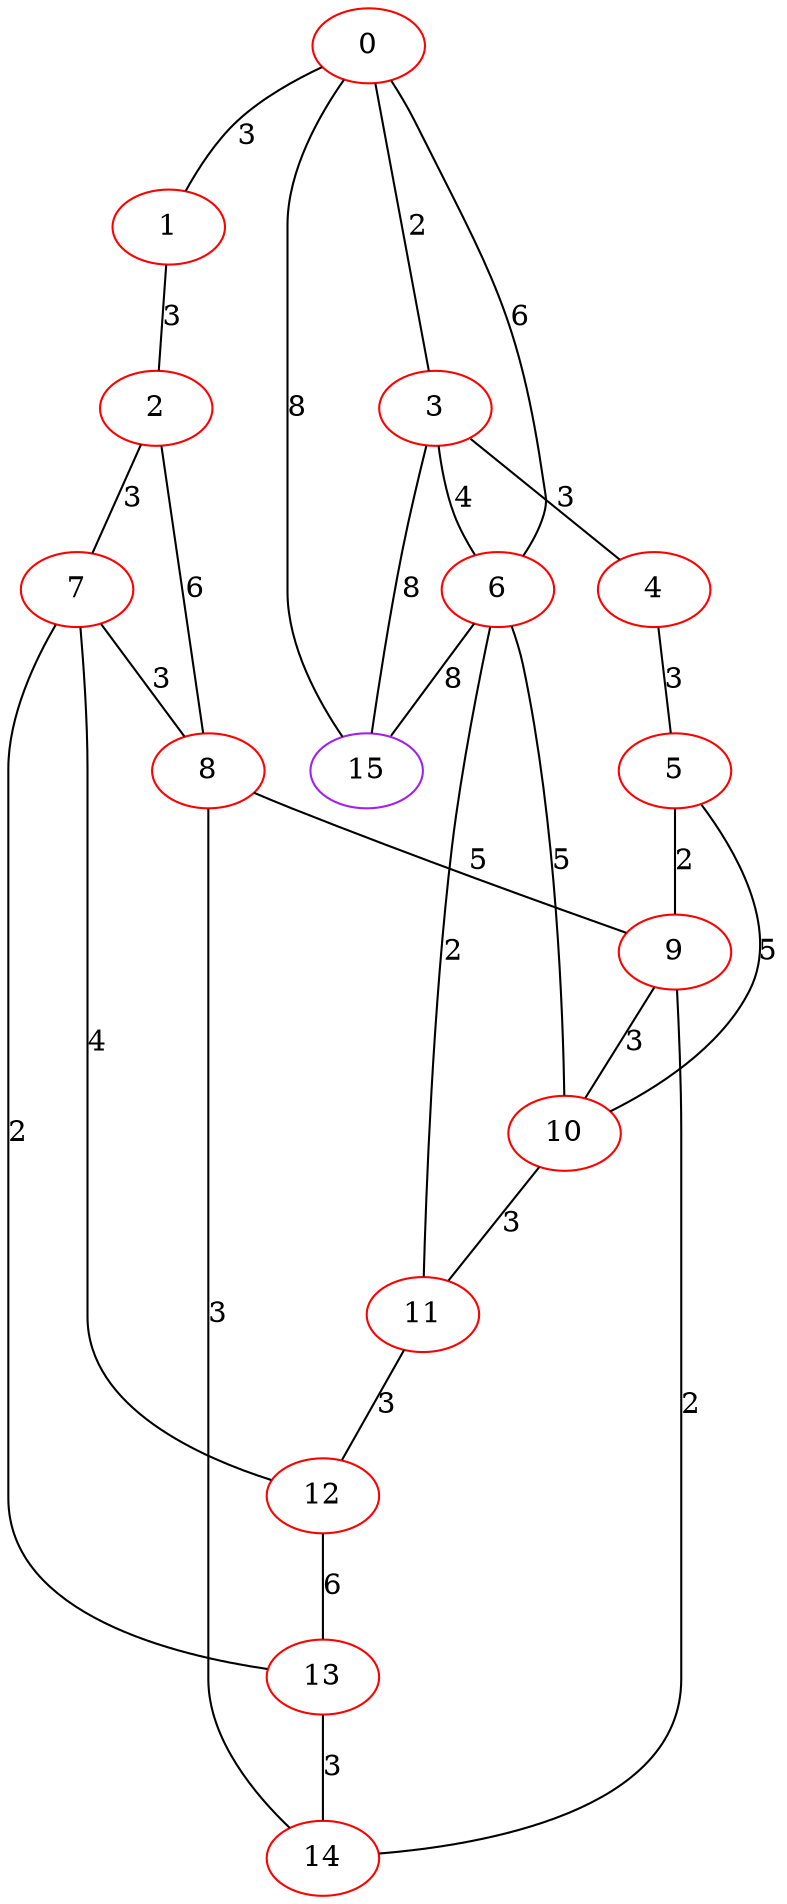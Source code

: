 graph "" {
0 [color=red, weight=1];
1 [color=red, weight=1];
2 [color=red, weight=1];
3 [color=red, weight=1];
4 [color=red, weight=1];
5 [color=red, weight=1];
6 [color=red, weight=1];
7 [color=red, weight=1];
8 [color=red, weight=1];
9 [color=red, weight=1];
10 [color=red, weight=1];
11 [color=red, weight=1];
12 [color=red, weight=1];
13 [color=red, weight=1];
14 [color=red, weight=1];
15 [color=purple, weight=4];
0 -- 1  [key=0, label=3];
0 -- 3  [key=0, label=2];
0 -- 6  [key=0, label=6];
0 -- 15  [key=0, label=8];
1 -- 2  [key=0, label=3];
2 -- 8  [key=0, label=6];
2 -- 7  [key=0, label=3];
3 -- 4  [key=0, label=3];
3 -- 6  [key=0, label=4];
3 -- 15  [key=0, label=8];
4 -- 5  [key=0, label=3];
5 -- 9  [key=0, label=2];
5 -- 10  [key=0, label=5];
6 -- 10  [key=0, label=5];
6 -- 11  [key=0, label=2];
6 -- 15  [key=0, label=8];
7 -- 8  [key=0, label=3];
7 -- 12  [key=0, label=4];
7 -- 13  [key=0, label=2];
8 -- 9  [key=0, label=5];
8 -- 14  [key=0, label=3];
9 -- 10  [key=0, label=3];
9 -- 14  [key=0, label=2];
10 -- 11  [key=0, label=3];
11 -- 12  [key=0, label=3];
12 -- 13  [key=0, label=6];
13 -- 14  [key=0, label=3];
}
